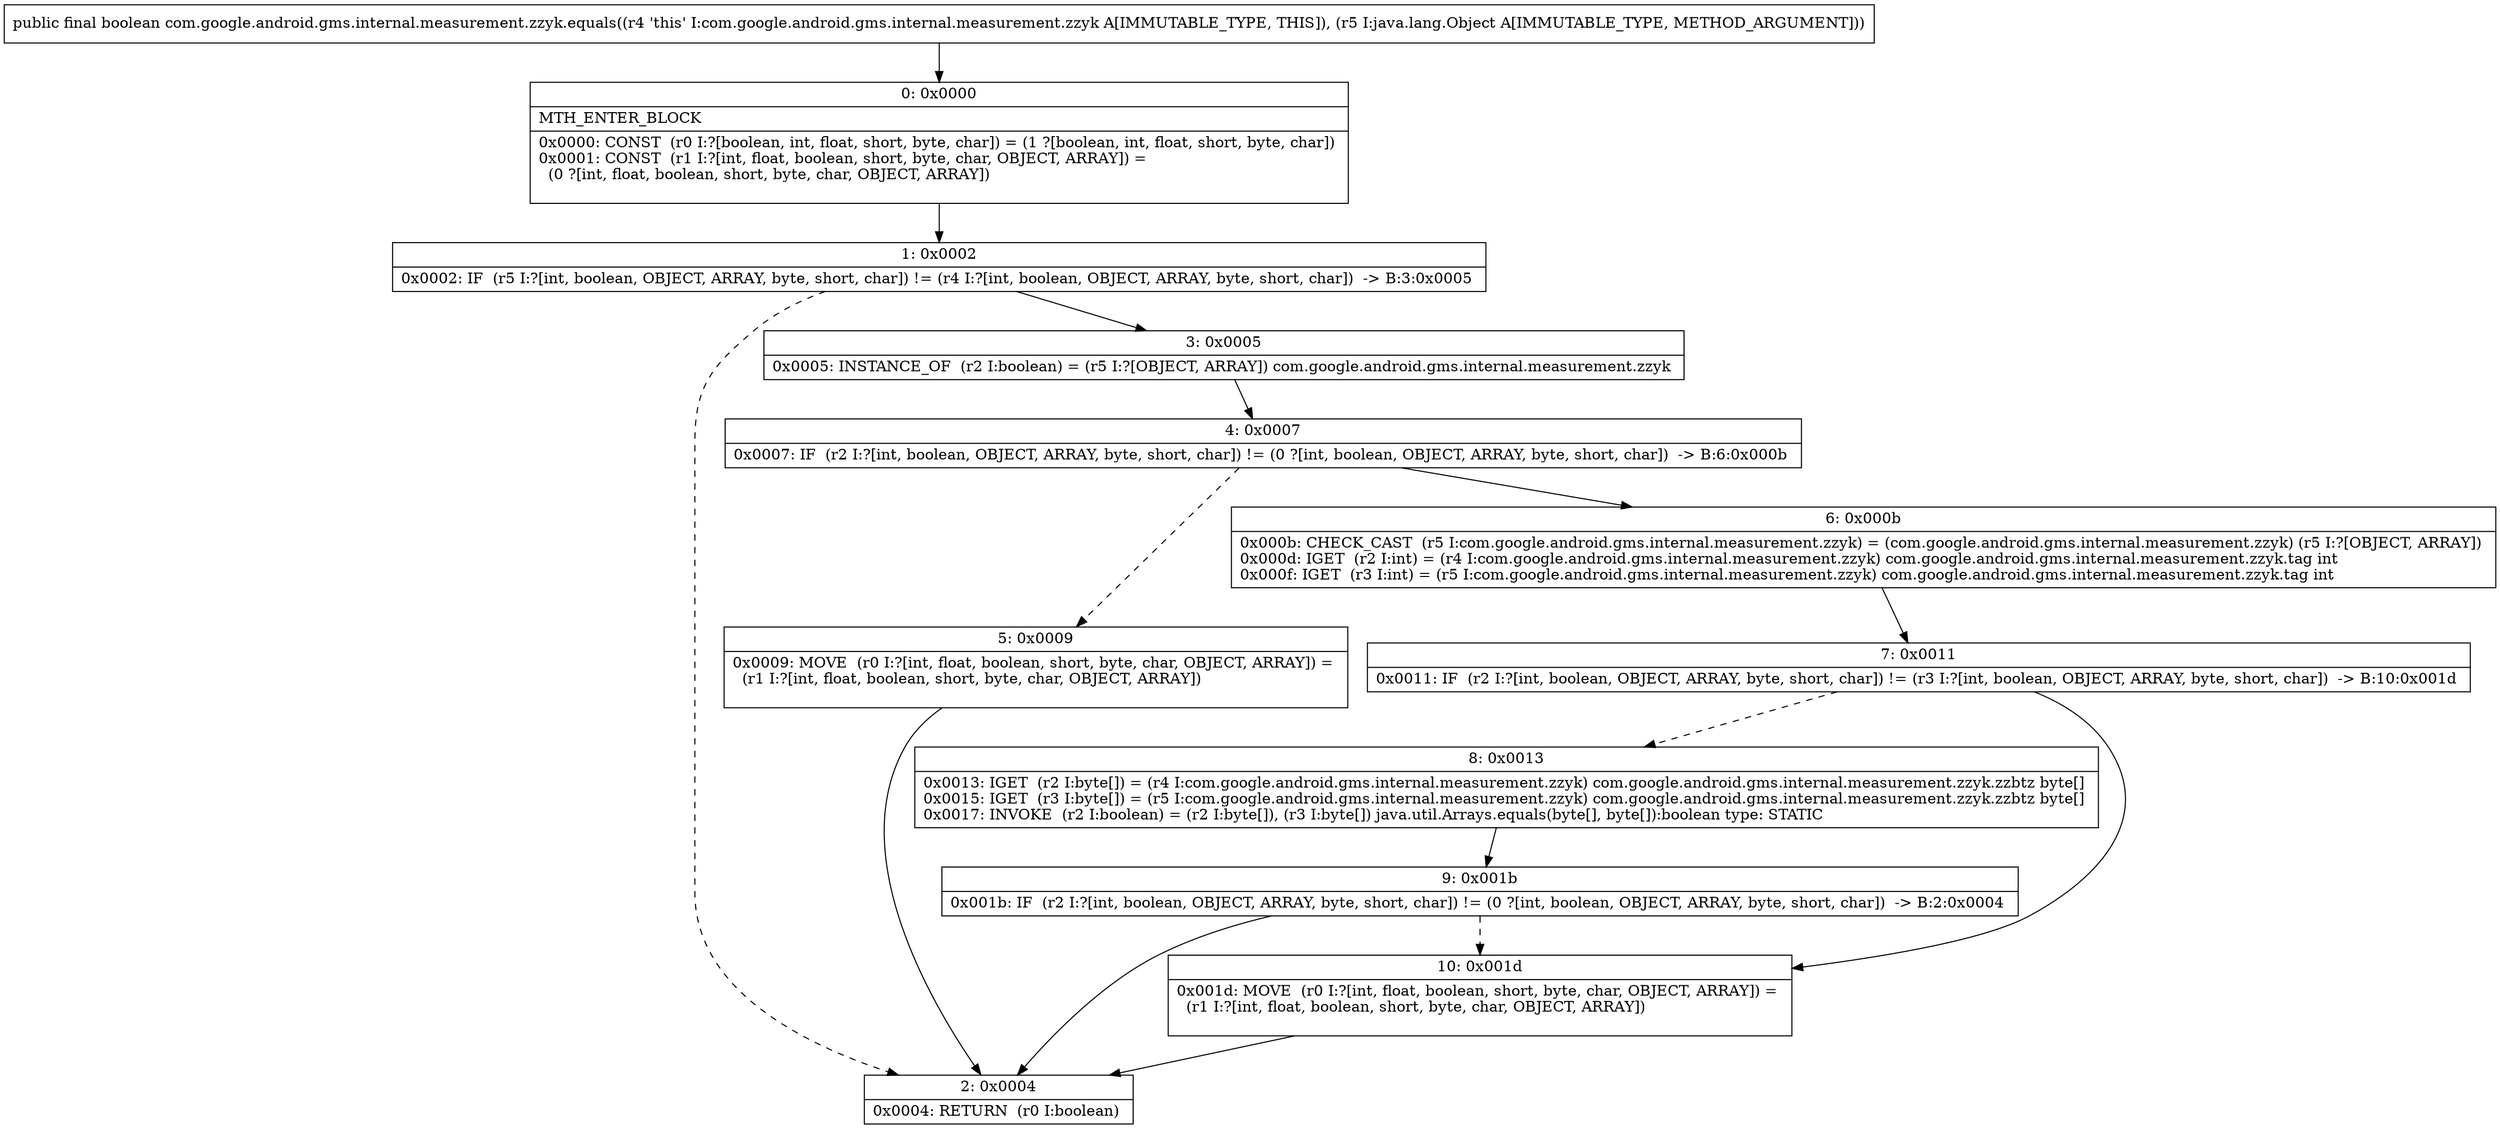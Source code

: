 digraph "CFG forcom.google.android.gms.internal.measurement.zzyk.equals(Ljava\/lang\/Object;)Z" {
Node_0 [shape=record,label="{0\:\ 0x0000|MTH_ENTER_BLOCK\l|0x0000: CONST  (r0 I:?[boolean, int, float, short, byte, char]) = (1 ?[boolean, int, float, short, byte, char]) \l0x0001: CONST  (r1 I:?[int, float, boolean, short, byte, char, OBJECT, ARRAY]) = \l  (0 ?[int, float, boolean, short, byte, char, OBJECT, ARRAY])\l \l}"];
Node_1 [shape=record,label="{1\:\ 0x0002|0x0002: IF  (r5 I:?[int, boolean, OBJECT, ARRAY, byte, short, char]) != (r4 I:?[int, boolean, OBJECT, ARRAY, byte, short, char])  \-\> B:3:0x0005 \l}"];
Node_2 [shape=record,label="{2\:\ 0x0004|0x0004: RETURN  (r0 I:boolean) \l}"];
Node_3 [shape=record,label="{3\:\ 0x0005|0x0005: INSTANCE_OF  (r2 I:boolean) = (r5 I:?[OBJECT, ARRAY]) com.google.android.gms.internal.measurement.zzyk \l}"];
Node_4 [shape=record,label="{4\:\ 0x0007|0x0007: IF  (r2 I:?[int, boolean, OBJECT, ARRAY, byte, short, char]) != (0 ?[int, boolean, OBJECT, ARRAY, byte, short, char])  \-\> B:6:0x000b \l}"];
Node_5 [shape=record,label="{5\:\ 0x0009|0x0009: MOVE  (r0 I:?[int, float, boolean, short, byte, char, OBJECT, ARRAY]) = \l  (r1 I:?[int, float, boolean, short, byte, char, OBJECT, ARRAY])\l \l}"];
Node_6 [shape=record,label="{6\:\ 0x000b|0x000b: CHECK_CAST  (r5 I:com.google.android.gms.internal.measurement.zzyk) = (com.google.android.gms.internal.measurement.zzyk) (r5 I:?[OBJECT, ARRAY]) \l0x000d: IGET  (r2 I:int) = (r4 I:com.google.android.gms.internal.measurement.zzyk) com.google.android.gms.internal.measurement.zzyk.tag int \l0x000f: IGET  (r3 I:int) = (r5 I:com.google.android.gms.internal.measurement.zzyk) com.google.android.gms.internal.measurement.zzyk.tag int \l}"];
Node_7 [shape=record,label="{7\:\ 0x0011|0x0011: IF  (r2 I:?[int, boolean, OBJECT, ARRAY, byte, short, char]) != (r3 I:?[int, boolean, OBJECT, ARRAY, byte, short, char])  \-\> B:10:0x001d \l}"];
Node_8 [shape=record,label="{8\:\ 0x0013|0x0013: IGET  (r2 I:byte[]) = (r4 I:com.google.android.gms.internal.measurement.zzyk) com.google.android.gms.internal.measurement.zzyk.zzbtz byte[] \l0x0015: IGET  (r3 I:byte[]) = (r5 I:com.google.android.gms.internal.measurement.zzyk) com.google.android.gms.internal.measurement.zzyk.zzbtz byte[] \l0x0017: INVOKE  (r2 I:boolean) = (r2 I:byte[]), (r3 I:byte[]) java.util.Arrays.equals(byte[], byte[]):boolean type: STATIC \l}"];
Node_9 [shape=record,label="{9\:\ 0x001b|0x001b: IF  (r2 I:?[int, boolean, OBJECT, ARRAY, byte, short, char]) != (0 ?[int, boolean, OBJECT, ARRAY, byte, short, char])  \-\> B:2:0x0004 \l}"];
Node_10 [shape=record,label="{10\:\ 0x001d|0x001d: MOVE  (r0 I:?[int, float, boolean, short, byte, char, OBJECT, ARRAY]) = \l  (r1 I:?[int, float, boolean, short, byte, char, OBJECT, ARRAY])\l \l}"];
MethodNode[shape=record,label="{public final boolean com.google.android.gms.internal.measurement.zzyk.equals((r4 'this' I:com.google.android.gms.internal.measurement.zzyk A[IMMUTABLE_TYPE, THIS]), (r5 I:java.lang.Object A[IMMUTABLE_TYPE, METHOD_ARGUMENT])) }"];
MethodNode -> Node_0;
Node_0 -> Node_1;
Node_1 -> Node_2[style=dashed];
Node_1 -> Node_3;
Node_3 -> Node_4;
Node_4 -> Node_5[style=dashed];
Node_4 -> Node_6;
Node_5 -> Node_2;
Node_6 -> Node_7;
Node_7 -> Node_8[style=dashed];
Node_7 -> Node_10;
Node_8 -> Node_9;
Node_9 -> Node_2;
Node_9 -> Node_10[style=dashed];
Node_10 -> Node_2;
}

